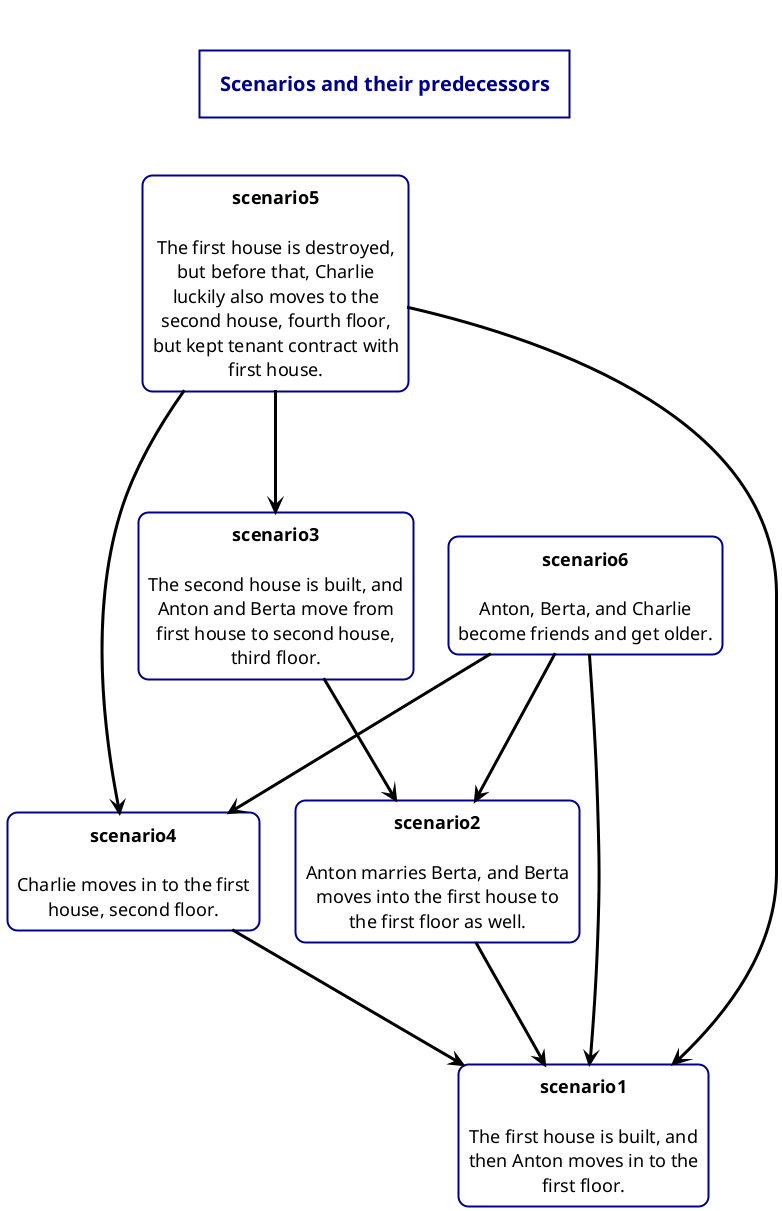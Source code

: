 @startuml scenarios

<style>
    Shadowing false
    Rectangle {
        BackgroundColor cornsilk
        FontSize 18
        FontStyle normal
        HorizontalAlignment left
        LineColor black
        LineThickness 3
        RoundCorner 20
    }
    Arrow {
        LineColor black
        LineThickness 3
    }
    Title {
        BackgroundColor white
        FontColor darkblue
        FontSize 20
        FontStyle bold
        HorizontalAlignment center
        LineColor darkblue
        LineThickness 2
        Margin 50
        Padding 20
    }
</style>


title Scenarios and their predecessors

rectangle "<b>scenario1</b>\n\nThe first house is built, and\nthen Anton moves in to the\nfirst floor." as scenario1
rectangle "<b>scenario2</b>\n\nAnton marries Berta, and Berta\nmoves into the first house to\nthe first floor as well." as scenario2
rectangle "<b>scenario3</b>\n\nThe second house is built, and\nAnton and Berta move from\nfirst house to second house,\nthird floor." as scenario3
rectangle "<b>scenario4</b>\n\nCharlie moves in to the first\nhouse, second floor." as scenario4
rectangle "<b>scenario5</b>\n\nThe first house is destroyed,\nbut before that, Charlie\nluckily also moves to the\nsecond house, fourth floor,\nbut kept tenant contract with\nfirst house." as scenario5
rectangle "<b>scenario6</b>\n\nAnton, Berta, and Charlie\nbecome friends and get older." as scenario6

scenario2 ---> scenario1
scenario3 ---> scenario2
scenario4 ---> scenario1
scenario5 ---> scenario1
scenario5 ---> scenario3
scenario5 ---> scenario4
scenario6 ---> scenario1
scenario6 ---> scenario2
scenario6 ---> scenario4

@enduml
